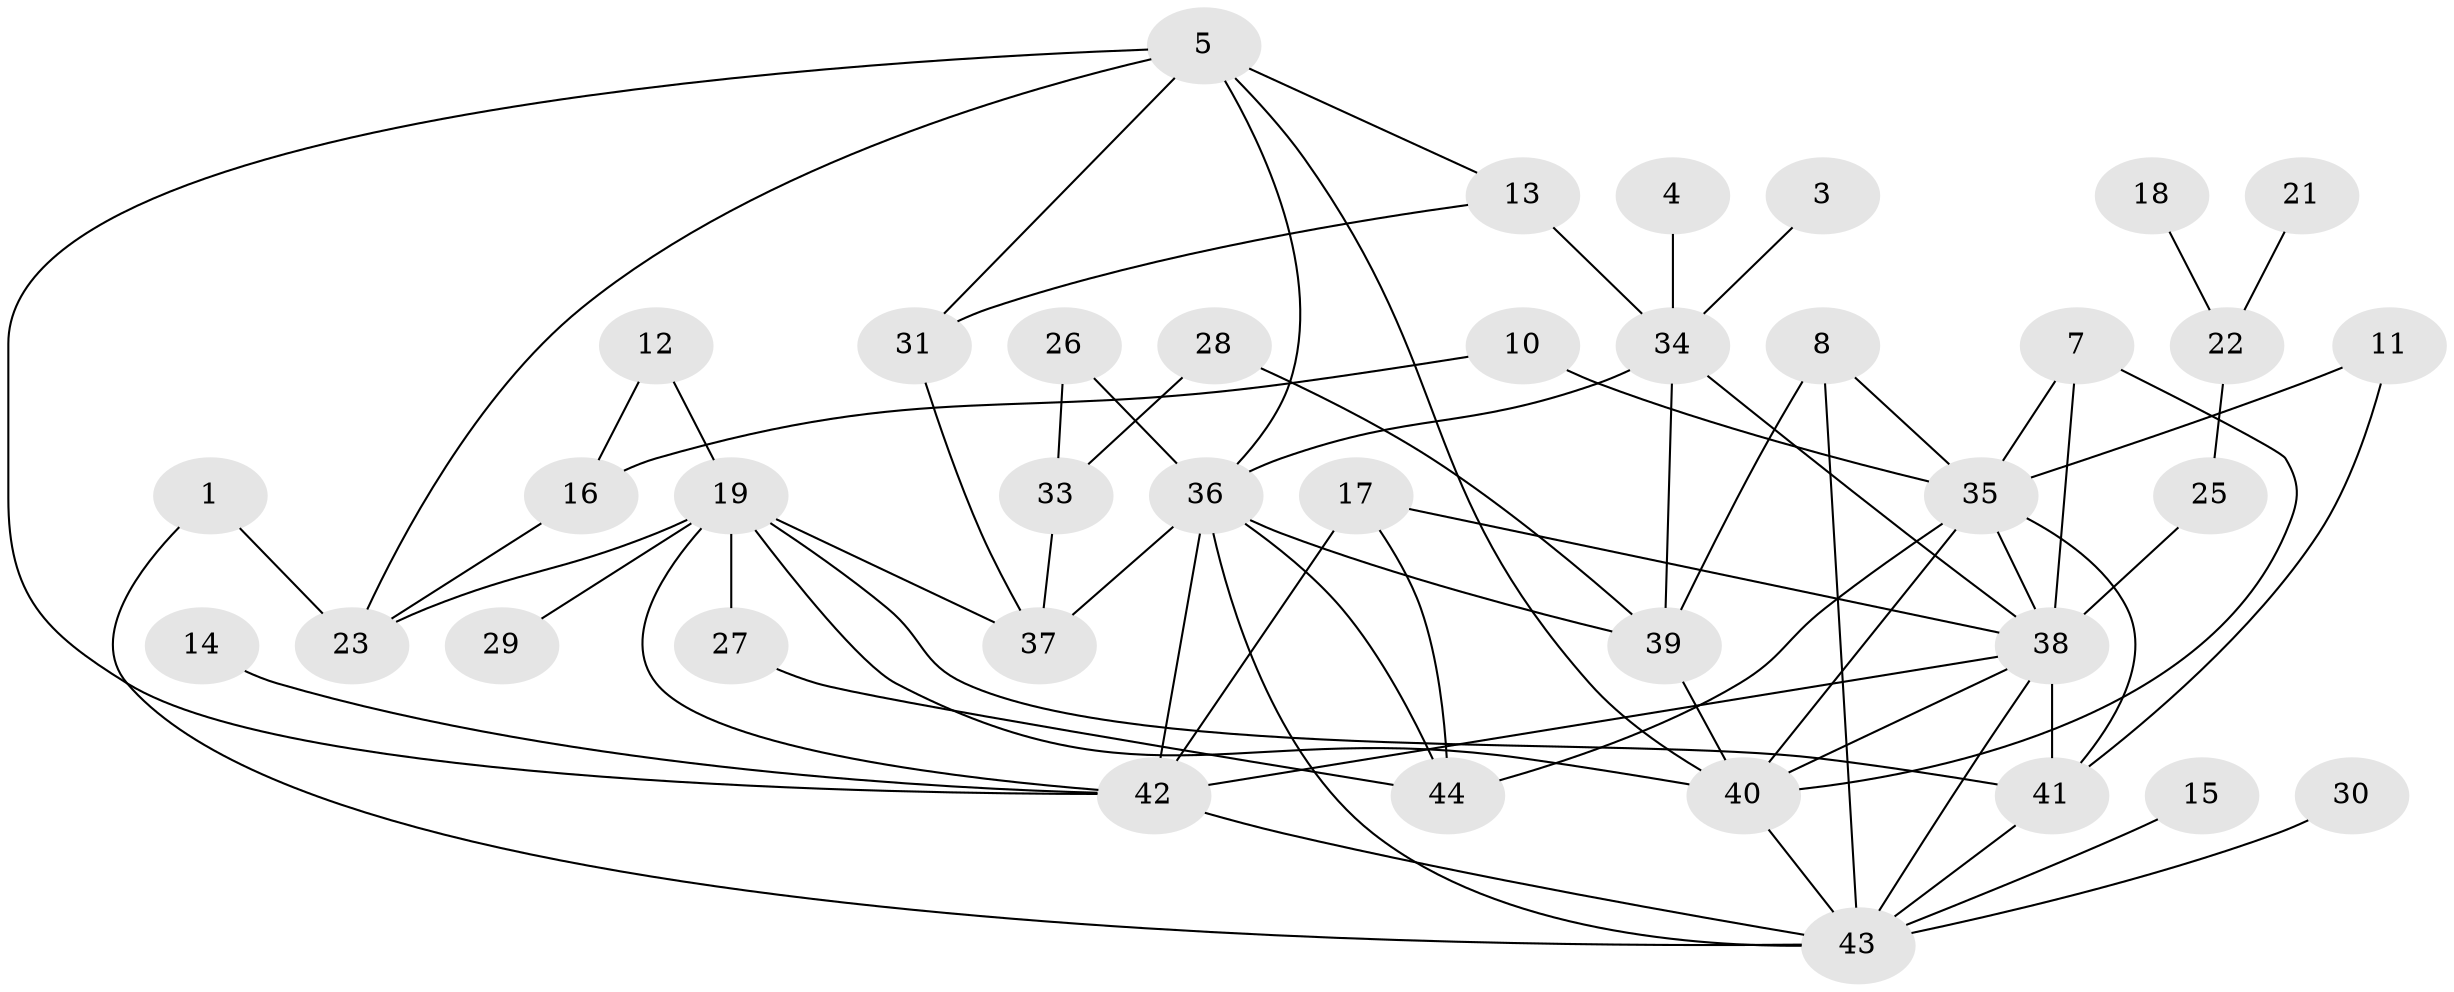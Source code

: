 // original degree distribution, {3: 0.26436781609195403, 2: 0.27586206896551724, 4: 0.11494252873563218, 0: 0.05747126436781609, 1: 0.1724137931034483, 6: 0.022988505747126436, 7: 0.011494252873563218, 5: 0.08045977011494253}
// Generated by graph-tools (version 1.1) at 2025/25/03/09/25 03:25:22]
// undirected, 38 vertices, 69 edges
graph export_dot {
graph [start="1"]
  node [color=gray90,style=filled];
  1;
  3;
  4;
  5;
  7;
  8;
  10;
  11;
  12;
  13;
  14;
  15;
  16;
  17;
  18;
  19;
  21;
  22;
  23;
  25;
  26;
  27;
  28;
  29;
  30;
  31;
  33;
  34;
  35;
  36;
  37;
  38;
  39;
  40;
  41;
  42;
  43;
  44;
  1 -- 23 [weight=1.0];
  1 -- 43 [weight=1.0];
  3 -- 34 [weight=1.0];
  4 -- 34 [weight=1.0];
  5 -- 13 [weight=1.0];
  5 -- 23 [weight=1.0];
  5 -- 31 [weight=1.0];
  5 -- 36 [weight=1.0];
  5 -- 40 [weight=1.0];
  5 -- 42 [weight=1.0];
  7 -- 35 [weight=1.0];
  7 -- 38 [weight=1.0];
  7 -- 40 [weight=1.0];
  8 -- 35 [weight=1.0];
  8 -- 39 [weight=1.0];
  8 -- 43 [weight=1.0];
  10 -- 16 [weight=1.0];
  10 -- 35 [weight=1.0];
  11 -- 35 [weight=1.0];
  11 -- 41 [weight=1.0];
  12 -- 16 [weight=1.0];
  12 -- 19 [weight=1.0];
  13 -- 31 [weight=1.0];
  13 -- 34 [weight=1.0];
  14 -- 42 [weight=1.0];
  15 -- 43 [weight=1.0];
  16 -- 23 [weight=1.0];
  17 -- 38 [weight=1.0];
  17 -- 42 [weight=1.0];
  17 -- 44 [weight=1.0];
  18 -- 22 [weight=1.0];
  19 -- 23 [weight=1.0];
  19 -- 27 [weight=1.0];
  19 -- 29 [weight=1.0];
  19 -- 37 [weight=1.0];
  19 -- 40 [weight=1.0];
  19 -- 41 [weight=1.0];
  19 -- 42 [weight=1.0];
  21 -- 22 [weight=1.0];
  22 -- 25 [weight=1.0];
  25 -- 38 [weight=1.0];
  26 -- 33 [weight=1.0];
  26 -- 36 [weight=1.0];
  27 -- 44 [weight=1.0];
  28 -- 33 [weight=1.0];
  28 -- 39 [weight=1.0];
  30 -- 43 [weight=1.0];
  31 -- 37 [weight=1.0];
  33 -- 37 [weight=1.0];
  34 -- 36 [weight=1.0];
  34 -- 38 [weight=1.0];
  34 -- 39 [weight=1.0];
  35 -- 38 [weight=1.0];
  35 -- 40 [weight=1.0];
  35 -- 41 [weight=1.0];
  35 -- 44 [weight=1.0];
  36 -- 37 [weight=1.0];
  36 -- 39 [weight=1.0];
  36 -- 42 [weight=1.0];
  36 -- 43 [weight=1.0];
  36 -- 44 [weight=1.0];
  38 -- 40 [weight=1.0];
  38 -- 41 [weight=2.0];
  38 -- 42 [weight=1.0];
  38 -- 43 [weight=1.0];
  39 -- 40 [weight=1.0];
  40 -- 43 [weight=1.0];
  41 -- 43 [weight=1.0];
  42 -- 43 [weight=1.0];
}
